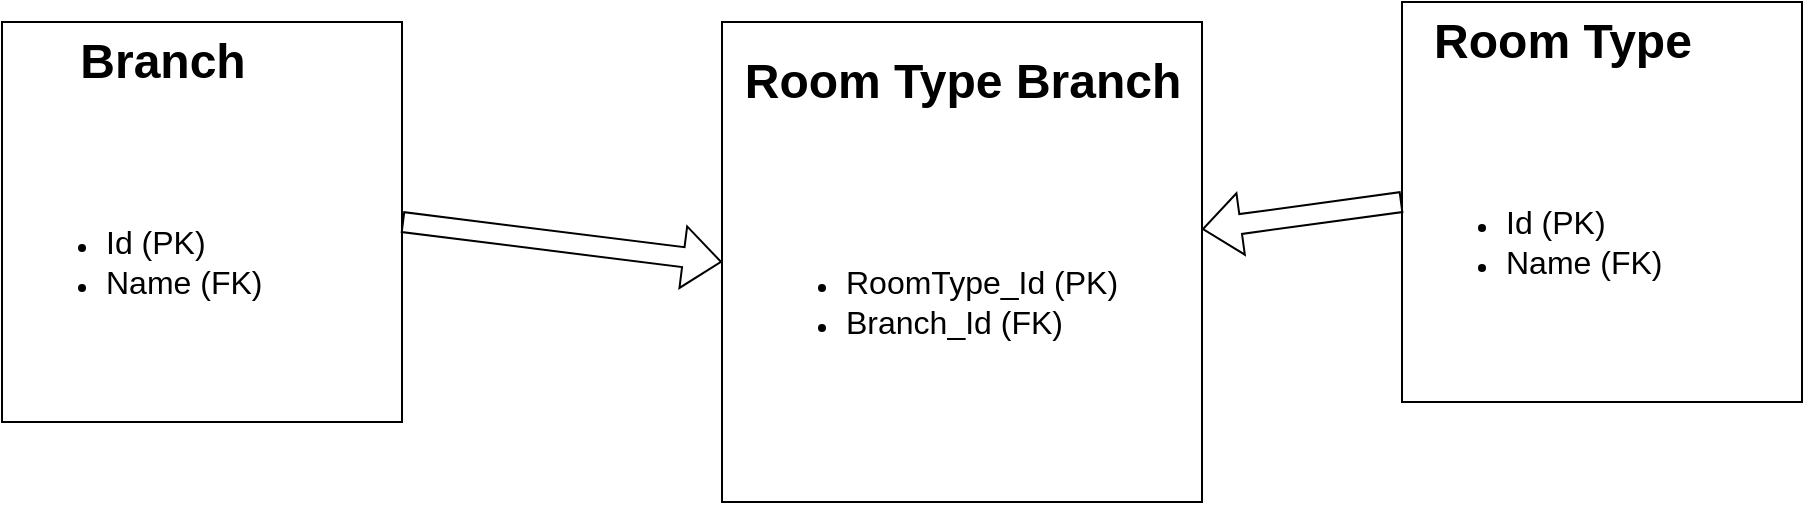 <mxfile version="28.0.6">
  <diagram name="Page-1" id="alisnJg3aVAcOP_9lgmb">
    <mxGraphModel dx="1360" dy="841" grid="1" gridSize="10" guides="1" tooltips="1" connect="1" arrows="1" fold="1" page="1" pageScale="1" pageWidth="850" pageHeight="1100" math="0" shadow="0">
      <root>
        <mxCell id="0" />
        <mxCell id="1" parent="0" />
        <mxCell id="VB8i83Urg08AZ67BE1_z-5" value="" style="whiteSpace=wrap;html=1;aspect=fixed;" parent="1" vertex="1">
          <mxGeometry x="480" y="50" width="240" height="240" as="geometry" />
        </mxCell>
        <mxCell id="VB8i83Urg08AZ67BE1_z-8" value="" style="whiteSpace=wrap;html=1;aspect=fixed;" parent="1" vertex="1">
          <mxGeometry x="820" y="40" width="200" height="200" as="geometry" />
        </mxCell>
        <mxCell id="VB8i83Urg08AZ67BE1_z-9" value="Room Type" style="text;strokeColor=none;fillColor=none;html=1;fontSize=24;fontStyle=1;verticalAlign=middle;align=center;" parent="1" vertex="1">
          <mxGeometry x="850" y="40" width="100" height="40" as="geometry" />
        </mxCell>
        <mxCell id="VB8i83Urg08AZ67BE1_z-10" value="&lt;ul&gt;&lt;li&gt;&lt;font style=&quot;font-size: 16px;&quot;&gt;Id (PK)&lt;/font&gt;&lt;/li&gt;&lt;li&gt;&lt;span style=&quot;font-size: 16px;&quot;&gt;Name (FK)&lt;/span&gt;&lt;/li&gt;&lt;/ul&gt;" style="text;strokeColor=none;fillColor=none;html=1;whiteSpace=wrap;verticalAlign=middle;overflow=hidden;" parent="1" vertex="1">
          <mxGeometry x="830" y="90" width="160" height="140" as="geometry" />
        </mxCell>
        <mxCell id="VB8i83Urg08AZ67BE1_z-15" value="" style="shape=flexArrow;endArrow=classic;html=1;rounded=0;exitX=0;exitY=0.5;exitDx=0;exitDy=0;" parent="1" source="VB8i83Urg08AZ67BE1_z-8" target="VB8i83Urg08AZ67BE1_z-5" edge="1">
          <mxGeometry width="50" height="50" relative="1" as="geometry">
            <mxPoint x="670" y="450" as="sourcePoint" />
            <mxPoint x="720" y="400" as="targetPoint" />
          </mxGeometry>
        </mxCell>
        <mxCell id="f8R_zuXvt86oOtbz-14x-1" value="" style="whiteSpace=wrap;html=1;aspect=fixed;" vertex="1" parent="1">
          <mxGeometry x="120" y="50" width="200" height="200" as="geometry" />
        </mxCell>
        <mxCell id="f8R_zuXvt86oOtbz-14x-2" value="Branch" style="text;strokeColor=none;fillColor=none;html=1;fontSize=24;fontStyle=1;verticalAlign=middle;align=center;" vertex="1" parent="1">
          <mxGeometry x="150" y="50" width="100" height="40" as="geometry" />
        </mxCell>
        <mxCell id="f8R_zuXvt86oOtbz-14x-3" value="&lt;ul&gt;&lt;li&gt;&lt;font style=&quot;font-size: 16px;&quot;&gt;Id (PK)&lt;/font&gt;&lt;/li&gt;&lt;li&gt;&lt;span style=&quot;font-size: 16px;&quot;&gt;Name (FK)&lt;/span&gt;&lt;/li&gt;&lt;/ul&gt;" style="text;strokeColor=none;fillColor=none;html=1;whiteSpace=wrap;verticalAlign=middle;overflow=hidden;" vertex="1" parent="1">
          <mxGeometry x="130" y="100" width="160" height="140" as="geometry" />
        </mxCell>
        <mxCell id="f8R_zuXvt86oOtbz-14x-4" value="Room Type Branch" style="text;strokeColor=none;fillColor=none;html=1;fontSize=24;fontStyle=1;verticalAlign=middle;align=center;" vertex="1" parent="1">
          <mxGeometry x="550" y="60" width="100" height="40" as="geometry" />
        </mxCell>
        <mxCell id="f8R_zuXvt86oOtbz-14x-5" value="" style="shape=flexArrow;endArrow=classic;html=1;rounded=0;entryX=0;entryY=0.5;entryDx=0;entryDy=0;exitX=1;exitY=0.5;exitDx=0;exitDy=0;" edge="1" parent="1" source="f8R_zuXvt86oOtbz-14x-1" target="VB8i83Urg08AZ67BE1_z-5">
          <mxGeometry width="50" height="50" relative="1" as="geometry">
            <mxPoint x="640" y="460" as="sourcePoint" />
            <mxPoint x="690" y="410" as="targetPoint" />
          </mxGeometry>
        </mxCell>
        <mxCell id="f8R_zuXvt86oOtbz-14x-6" value="&lt;ul&gt;&lt;li&gt;&lt;font style=&quot;font-size: 16px;&quot;&gt;RoomType_Id (PK)&lt;/font&gt;&lt;/li&gt;&lt;li&gt;&lt;span style=&quot;font-size: 16px;&quot;&gt;Branch_Id (FK)&lt;/span&gt;&lt;/li&gt;&lt;/ul&gt;" style="text;strokeColor=none;fillColor=none;html=1;whiteSpace=wrap;verticalAlign=middle;overflow=hidden;" vertex="1" parent="1">
          <mxGeometry x="500" y="120" width="200" height="140" as="geometry" />
        </mxCell>
      </root>
    </mxGraphModel>
  </diagram>
</mxfile>
